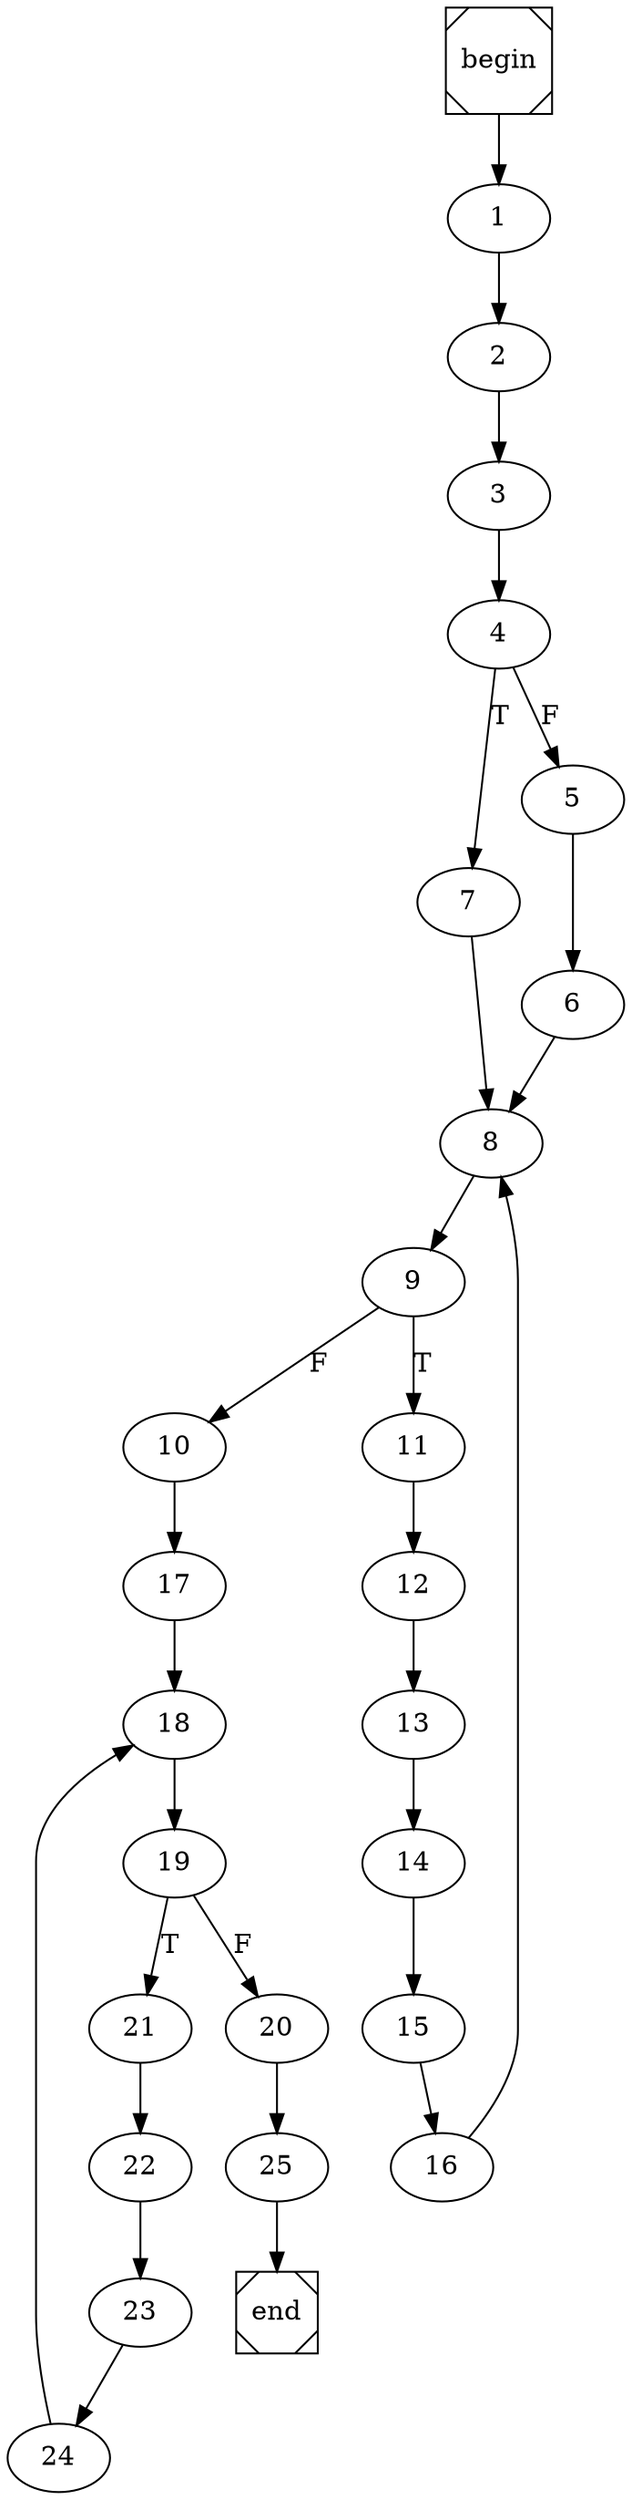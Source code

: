 digraph cfg {
	begin [shape=Msquare];
	end [shape=Msquare];
	begin -> 1;	1 -> 2;	2 -> 3;	3 -> 4;	4 -> 7[label=T];	4 -> 5[label=F];	5 -> 6;	6 -> 8;	7 -> 8;	8 -> 9;	9 -> 11[label=T];	9 -> 10[label=F];	10 -> 17;	11 -> 12;	12 -> 13;	13 -> 14;	14 -> 15;	15 -> 16;	16 -> 8;	17 -> 18;	18 -> 19;	19 -> 21[label=T];	19 -> 20[label=F];	20 -> 25;	21 -> 22;	22 -> 23;	23 -> 24;	24 -> 18;	25 -> end;}
